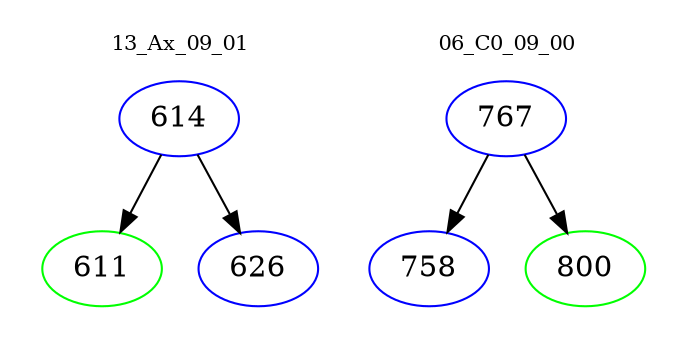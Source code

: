 digraph{
subgraph cluster_0 {
color = white
label = "13_Ax_09_01";
fontsize=10;
T0_614 [label="614", color="blue"]
T0_614 -> T0_611 [color="black"]
T0_611 [label="611", color="green"]
T0_614 -> T0_626 [color="black"]
T0_626 [label="626", color="blue"]
}
subgraph cluster_1 {
color = white
label = "06_C0_09_00";
fontsize=10;
T1_767 [label="767", color="blue"]
T1_767 -> T1_758 [color="black"]
T1_758 [label="758", color="blue"]
T1_767 -> T1_800 [color="black"]
T1_800 [label="800", color="green"]
}
}
